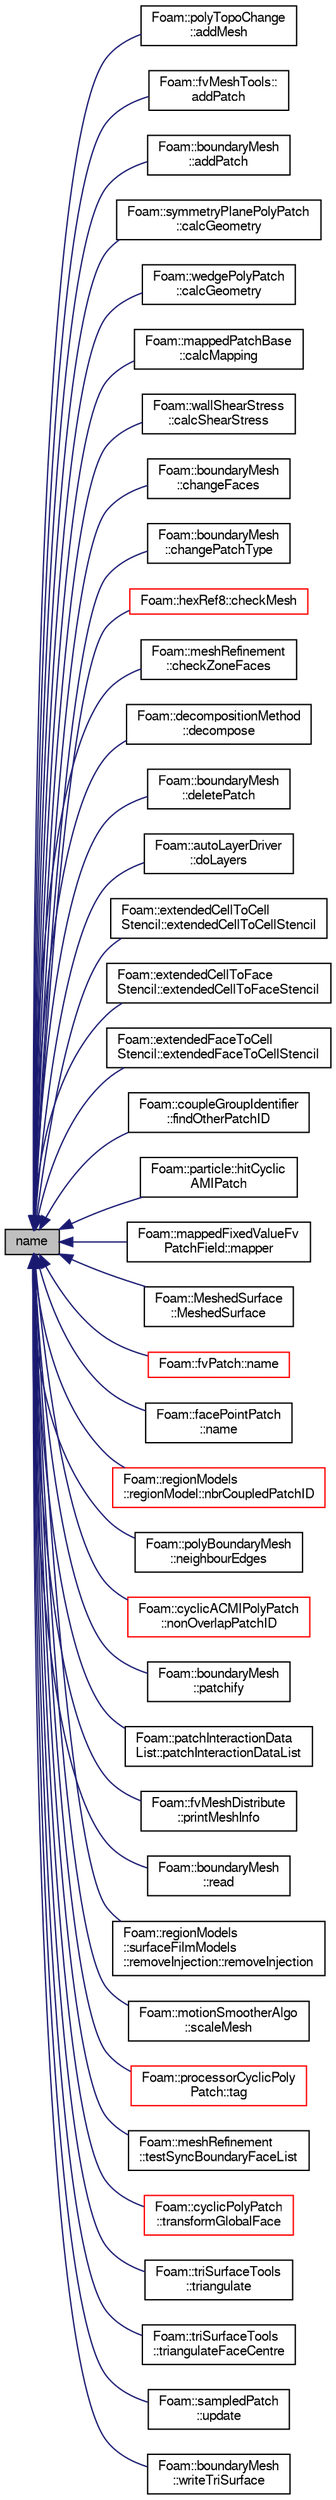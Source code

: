 digraph "name"
{
  bgcolor="transparent";
  edge [fontname="FreeSans",fontsize="10",labelfontname="FreeSans",labelfontsize="10"];
  node [fontname="FreeSans",fontsize="10",shape=record];
  rankdir="LR";
  Node1 [label="name",height=0.2,width=0.4,color="black", fillcolor="grey75", style="filled" fontcolor="black"];
  Node1 -> Node2 [dir="back",color="midnightblue",fontsize="10",style="solid",fontname="FreeSans"];
  Node2 [label="Foam::polyTopoChange\l::addMesh",height=0.2,width=0.4,color="black",URL="$a01881.html#a1f97630a2e6369203b99c1d1d1c3cff3",tooltip="Add all points/faces/cells of mesh. Additional offset for patch. "];
  Node1 -> Node3 [dir="back",color="midnightblue",fontsize="10",style="solid",fontname="FreeSans"];
  Node3 [label="Foam::fvMeshTools::\laddPatch",height=0.2,width=0.4,color="black",URL="$a00857.html#a590f160ae7ad17fa6394045ac077b9bf",tooltip="Add patch. Inserts patch before all processor patches. "];
  Node1 -> Node4 [dir="back",color="midnightblue",fontsize="10",style="solid",fontname="FreeSans"];
  Node4 [label="Foam::boundaryMesh\l::addPatch",height=0.2,width=0.4,color="black",URL="$a00142.html#a09c4e5c8d34934fb4a87b7e358903ec2",tooltip="Add to back of patch list. "];
  Node1 -> Node5 [dir="back",color="midnightblue",fontsize="10",style="solid",fontname="FreeSans"];
  Node5 [label="Foam::symmetryPlanePolyPatch\l::calcGeometry",height=0.2,width=0.4,color="black",URL="$a02463.html#a58bb4c0382e9ee570811fb3f005a0a97",tooltip="Calculate the patch geometry. "];
  Node1 -> Node6 [dir="back",color="midnightblue",fontsize="10",style="solid",fontname="FreeSans"];
  Node6 [label="Foam::wedgePolyPatch\l::calcGeometry",height=0.2,width=0.4,color="black",URL="$a02787.html#a58bb4c0382e9ee570811fb3f005a0a97",tooltip="Calculate the patch geometry. "];
  Node1 -> Node7 [dir="back",color="midnightblue",fontsize="10",style="solid",fontname="FreeSans"];
  Node7 [label="Foam::mappedPatchBase\l::calcMapping",height=0.2,width=0.4,color="black",URL="$a01381.html#a855421729b0363f1d9b0341a153f12b1",tooltip="Calculate mapping. "];
  Node1 -> Node8 [dir="back",color="midnightblue",fontsize="10",style="solid",fontname="FreeSans"];
  Node8 [label="Foam::wallShearStress\l::calcShearStress",height=0.2,width=0.4,color="black",URL="$a02774.html#a8a6d77ce57a081d39fa4e76f5415edec",tooltip="Calculate the shear stress. "];
  Node1 -> Node9 [dir="back",color="midnightblue",fontsize="10",style="solid",fontname="FreeSans"];
  Node9 [label="Foam::boundaryMesh\l::changeFaces",height=0.2,width=0.4,color="black",URL="$a00142.html#aa3edbdb390a2b28fbb17a16562278186",tooltip="Recalculate face ordering and patches. Return old to new. "];
  Node1 -> Node10 [dir="back",color="midnightblue",fontsize="10",style="solid",fontname="FreeSans"];
  Node10 [label="Foam::boundaryMesh\l::changePatchType",height=0.2,width=0.4,color="black",URL="$a00142.html#ae598cc11969a83a0ecf2be3e967948dd",tooltip="Change patch. "];
  Node1 -> Node11 [dir="back",color="midnightblue",fontsize="10",style="solid",fontname="FreeSans"];
  Node11 [label="Foam::hexRef8::checkMesh",height=0.2,width=0.4,color="red",URL="$a00980.html#a5badd6bbc908d67458f21d4e61722ba6",tooltip="Debug: Check coupled mesh for correctness. "];
  Node1 -> Node12 [dir="back",color="midnightblue",fontsize="10",style="solid",fontname="FreeSans"];
  Node12 [label="Foam::meshRefinement\l::checkZoneFaces",height=0.2,width=0.4,color="black",URL="$a01428.html#ac89b150a008dde867d90c6ee31761392",tooltip="Debug helper: check faceZones are not on processor patches. "];
  Node1 -> Node13 [dir="back",color="midnightblue",fontsize="10",style="solid",fontname="FreeSans"];
  Node13 [label="Foam::decompositionMethod\l::decompose",height=0.2,width=0.4,color="black",URL="$a00483.html#a9e5348f6d62778dc2721d9646d92c3d2"];
  Node1 -> Node14 [dir="back",color="midnightblue",fontsize="10",style="solid",fontname="FreeSans"];
  Node14 [label="Foam::boundaryMesh\l::deletePatch",height=0.2,width=0.4,color="black",URL="$a00142.html#a35bae3d1fccc75f1edba03069229ce71",tooltip="Delete from patch list. "];
  Node1 -> Node15 [dir="back",color="midnightblue",fontsize="10",style="solid",fontname="FreeSans"];
  Node15 [label="Foam::autoLayerDriver\l::doLayers",height=0.2,width=0.4,color="black",URL="$a00075.html#a128bb8ca3845486b1c6d481160e3adb5",tooltip="Add layers according to the dictionary settings. "];
  Node1 -> Node16 [dir="back",color="midnightblue",fontsize="10",style="solid",fontname="FreeSans"];
  Node16 [label="Foam::extendedCellToCell\lStencil::extendedCellToCellStencil",height=0.2,width=0.4,color="black",URL="$a00673.html#a8d6ebc776c41265c4fd45e05f0023e79",tooltip="Construct from mesh. "];
  Node1 -> Node17 [dir="back",color="midnightblue",fontsize="10",style="solid",fontname="FreeSans"];
  Node17 [label="Foam::extendedCellToFace\lStencil::extendedCellToFaceStencil",height=0.2,width=0.4,color="black",URL="$a00674.html#a431751fde0ad8697c8669dc89a4fd109",tooltip="Construct from mesh. "];
  Node1 -> Node18 [dir="back",color="midnightblue",fontsize="10",style="solid",fontname="FreeSans"];
  Node18 [label="Foam::extendedFaceToCell\lStencil::extendedFaceToCellStencil",height=0.2,width=0.4,color="black",URL="$a00680.html#a90f7fb44e65d3534ce8bf1e65141a3e0",tooltip="Construct from mesh. "];
  Node1 -> Node19 [dir="back",color="midnightblue",fontsize="10",style="solid",fontname="FreeSans"];
  Node19 [label="Foam::coupleGroupIdentifier\l::findOtherPatchID",height=0.2,width=0.4,color="black",URL="$a00403.html#a6fdc498df90f9d5a54e8cca4d1cd1b51",tooltip="Find other patch and region. Returns index of patch and sets. "];
  Node1 -> Node20 [dir="back",color="midnightblue",fontsize="10",style="solid",fontname="FreeSans"];
  Node20 [label="Foam::particle::hitCyclic\lAMIPatch",height=0.2,width=0.4,color="black",URL="$a01725.html#abaea6c8eb54b7d822b150b9aef01f181",tooltip="Overridable function to handle the particle hitting a cyclicAMIPatch. "];
  Node1 -> Node21 [dir="back",color="midnightblue",fontsize="10",style="solid",fontname="FreeSans"];
  Node21 [label="Foam::mappedFixedValueFv\lPatchField::mapper",height=0.2,width=0.4,color="black",URL="$a01378.html#a4d87930b582b10c1a1057dc3c7d15403"];
  Node1 -> Node22 [dir="back",color="midnightblue",fontsize="10",style="solid",fontname="FreeSans"];
  Node22 [label="Foam::MeshedSurface\l::MeshedSurface",height=0.2,width=0.4,color="black",URL="$a01422.html#a3ee4d9ba6f03479eb3698c0e391b40e9",tooltip="Construct from a boundary mesh with local points/faces. "];
  Node1 -> Node23 [dir="back",color="midnightblue",fontsize="10",style="solid",fontname="FreeSans"];
  Node23 [label="Foam::fvPatch::name",height=0.2,width=0.4,color="red",URL="$a00860.html#a75b72488d2e82151b025744974919d5d",tooltip="Return name. "];
  Node1 -> Node24 [dir="back",color="midnightblue",fontsize="10",style="solid",fontname="FreeSans"];
  Node24 [label="Foam::facePointPatch\l::name",height=0.2,width=0.4,color="black",URL="$a00708.html#af34301b2a007a0daccad2eec475d6a90",tooltip="Return name. "];
  Node1 -> Node25 [dir="back",color="midnightblue",fontsize="10",style="solid",fontname="FreeSans"];
  Node25 [label="Foam::regionModels\l::regionModel::nbrCoupledPatchID",height=0.2,width=0.4,color="red",URL="$a02071.html#ab75224234f0496ea2c9f2eed3f848d1a",tooltip="Return the coupled patch ID paired with coupled patch. "];
  Node1 -> Node26 [dir="back",color="midnightblue",fontsize="10",style="solid",fontname="FreeSans"];
  Node26 [label="Foam::polyBoundaryMesh\l::neighbourEdges",height=0.2,width=0.4,color="black",URL="$a01855.html#a1622aa14f9257dc2d02f4bd0826049e7",tooltip="Per patch the edges on the neighbouring patch. Is for every external. "];
  Node1 -> Node27 [dir="back",color="midnightblue",fontsize="10",style="solid",fontname="FreeSans"];
  Node27 [label="Foam::cyclicACMIPolyPatch\l::nonOverlapPatchID",height=0.2,width=0.4,color="red",URL="$a00443.html#aa98f1f06c72bf847ad4876603e192719",tooltip="Non-overlapping patch ID. "];
  Node1 -> Node28 [dir="back",color="midnightblue",fontsize="10",style="solid",fontname="FreeSans"];
  Node28 [label="Foam::boundaryMesh\l::patchify",height=0.2,width=0.4,color="black",URL="$a00142.html#a1388ce7b51e90f0f124154376ec33a51",tooltip="Take over patches onto polyMesh from nearest face in *this. "];
  Node1 -> Node29 [dir="back",color="midnightblue",fontsize="10",style="solid",fontname="FreeSans"];
  Node29 [label="Foam::patchInteractionData\lList::patchInteractionDataList",height=0.2,width=0.4,color="black",URL="$a01754.html#a6ceb0b9c160f0dffd9ce6257b8521a8f",tooltip="Construct from Istream. "];
  Node1 -> Node30 [dir="back",color="midnightblue",fontsize="10",style="solid",fontname="FreeSans"];
  Node30 [label="Foam::fvMeshDistribute\l::printMeshInfo",height=0.2,width=0.4,color="black",URL="$a00853.html#a8a0700fdb9e32ce9809a663ad13ab01b",tooltip="Print some info on mesh. "];
  Node1 -> Node31 [dir="back",color="midnightblue",fontsize="10",style="solid",fontname="FreeSans"];
  Node31 [label="Foam::boundaryMesh\l::read",height=0.2,width=0.4,color="black",URL="$a00142.html#ad75a6a0d6490bd22adad55646a22e51b",tooltip="Read from boundaryMesh of polyMesh. "];
  Node1 -> Node32 [dir="back",color="midnightblue",fontsize="10",style="solid",fontname="FreeSans"];
  Node32 [label="Foam::regionModels\l::surfaceFilmModels\l::removeInjection::removeInjection",height=0.2,width=0.4,color="black",URL="$a02098.html#ae584f85c128c2107f51c4f036043f7a6",tooltip="Construct from surface film model. "];
  Node1 -> Node33 [dir="back",color="midnightblue",fontsize="10",style="solid",fontname="FreeSans"];
  Node33 [label="Foam::motionSmootherAlgo\l::scaleMesh",height=0.2,width=0.4,color="black",URL="$a01487.html#a32bff44040e6dbc2f185cba89bcacd6d",tooltip="Move mesh with externally provided mesh constraints. "];
  Node1 -> Node34 [dir="back",color="midnightblue",fontsize="10",style="solid",fontname="FreeSans"];
  Node34 [label="Foam::processorCyclicPoly\lPatch::tag",height=0.2,width=0.4,color="red",URL="$a01926.html#aeb56925b80e35f34f6b668e91663d570",tooltip="Return message tag to use for communication. "];
  Node1 -> Node35 [dir="back",color="midnightblue",fontsize="10",style="solid",fontname="FreeSans"];
  Node35 [label="Foam::meshRefinement\l::testSyncBoundaryFaceList",height=0.2,width=0.4,color="black",URL="$a01428.html#ab0ce70e4e2fec6c1d6d48c99fb293ff3",tooltip="Compare two lists over all boundary faces. "];
  Node1 -> Node36 [dir="back",color="midnightblue",fontsize="10",style="solid",fontname="FreeSans"];
  Node36 [label="Foam::cyclicPolyPatch\l::transformGlobalFace",height=0.2,width=0.4,color="red",URL="$a00463.html#aa8784a762929897daa5cb57b8a31a063"];
  Node1 -> Node37 [dir="back",color="midnightblue",fontsize="10",style="solid",fontname="FreeSans"];
  Node37 [label="Foam::triSurfaceTools\l::triangulate",height=0.2,width=0.4,color="black",URL="$a02617.html#abc610083203403b6a9406e6d0206150e",tooltip="Simple triangulation of (selected patches of) boundaryMesh. Needs. "];
  Node1 -> Node38 [dir="back",color="midnightblue",fontsize="10",style="solid",fontname="FreeSans"];
  Node38 [label="Foam::triSurfaceTools\l::triangulateFaceCentre",height=0.2,width=0.4,color="black",URL="$a02617.html#abf2be73c84828e0d5db6921bf8b57353",tooltip="Face-centre triangulation of (selected patches of) boundaryMesh. "];
  Node1 -> Node39 [dir="back",color="midnightblue",fontsize="10",style="solid",fontname="FreeSans"];
  Node39 [label="Foam::sampledPatch\l::update",height=0.2,width=0.4,color="black",URL="$a02165.html#aa2aac016e2bf7b5bd2b271786c2791aa",tooltip="Update the surface as required. "];
  Node1 -> Node40 [dir="back",color="midnightblue",fontsize="10",style="solid",fontname="FreeSans"];
  Node40 [label="Foam::boundaryMesh\l::writeTriSurface",height=0.2,width=0.4,color="black",URL="$a00142.html#a79443a0e738c0e7e5bba68618c154e5b",tooltip="Write to file. "];
}
